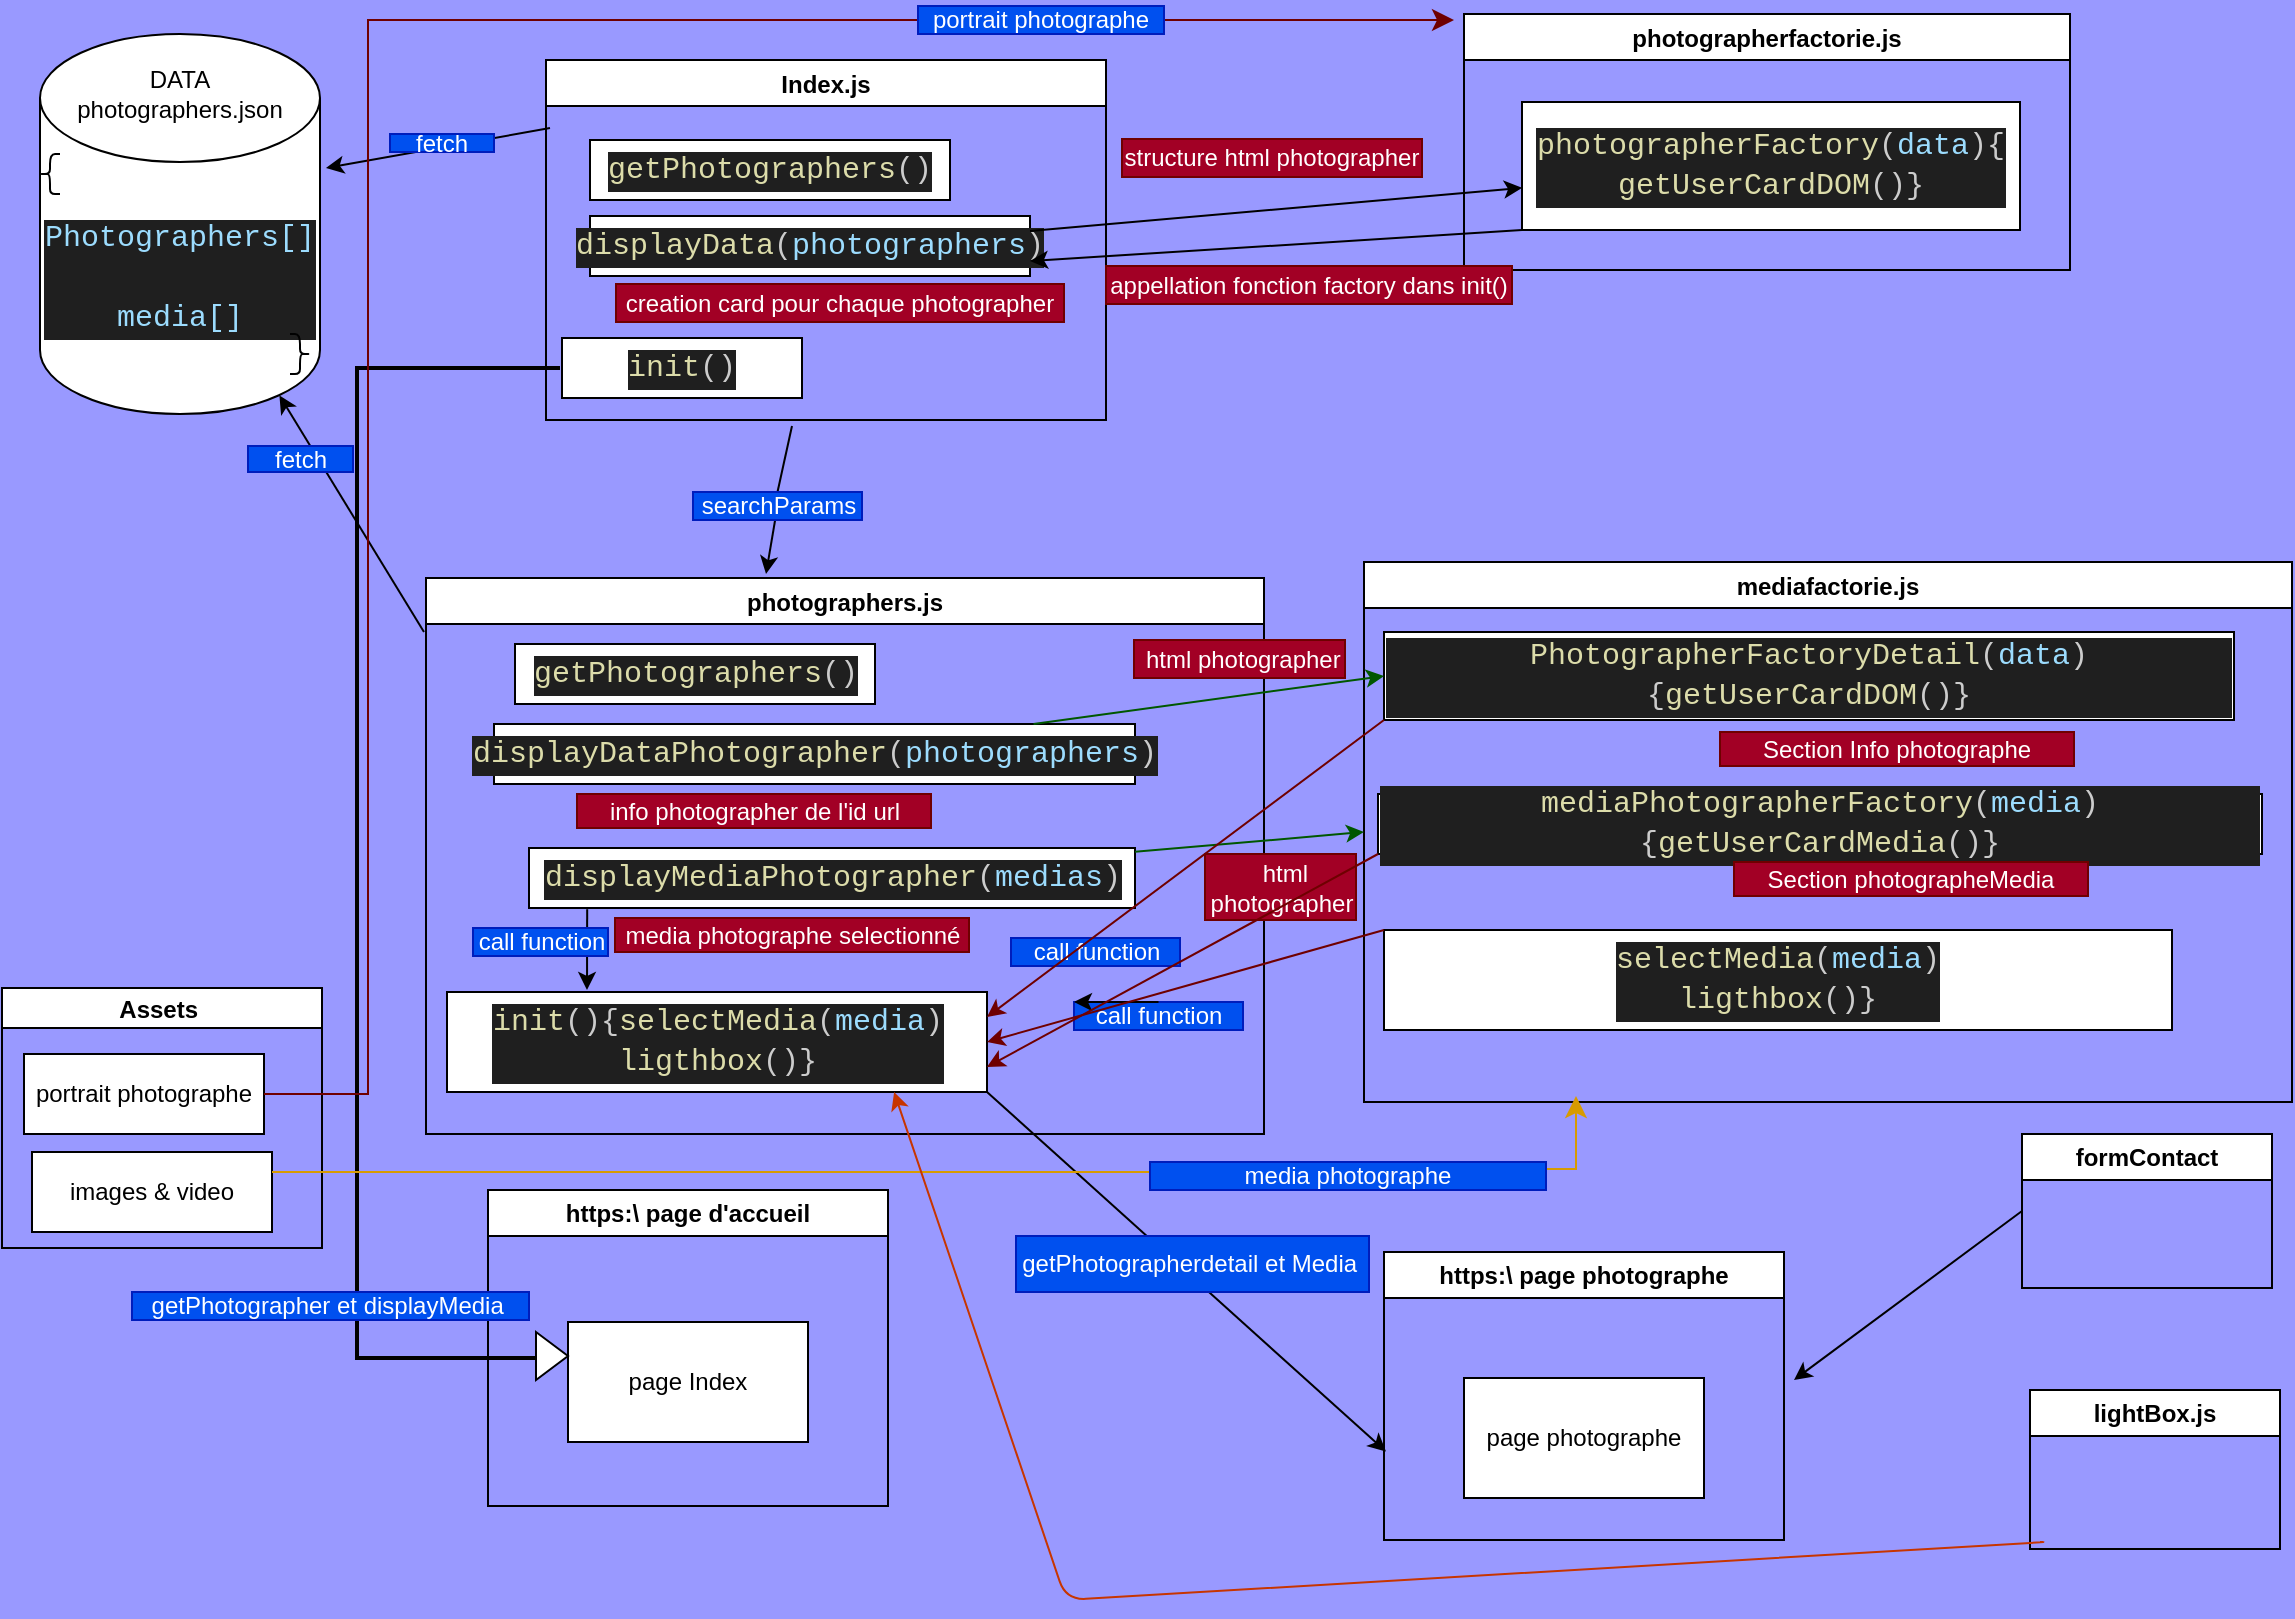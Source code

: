 <mxfile>
    <diagram id="ptDY447RJUewzhLPlPo0" name="Page-1">
        <mxGraphModel dx="1540" dy="838" grid="0" gridSize="10" guides="1" tooltips="1" connect="1" arrows="1" fold="1" page="1" pageScale="1" pageWidth="1169" pageHeight="827" background="#9999FF" math="0" shadow="0">
            <root>
                <mxCell id="0"/>
                <mxCell id="1" parent="0"/>
                <mxCell id="2" value="&lt;div style=&quot;color: rgb(204, 204, 204); background-color: rgb(31, 31, 31); font-family: Consolas, &amp;quot;Courier New&amp;quot;, monospace; font-size: 15px; line-height: 20px;&quot;&gt;&lt;span style=&quot;color: rgb(156, 220, 254);&quot;&gt;Photographers[&lt;/span&gt;&lt;span style=&quot;color: rgb(156, 220, 254);&quot;&gt;]&lt;/span&gt;&lt;/div&gt;&lt;div style=&quot;color: rgb(204, 204, 204); background-color: rgb(31, 31, 31); font-family: Consolas, &amp;quot;Courier New&amp;quot;, monospace; font-size: 15px; line-height: 20px;&quot;&gt;&lt;span style=&quot;color: rgb(156, 220, 254);&quot;&gt;&lt;br&gt;&lt;/span&gt;&lt;/div&gt;&lt;div style=&quot;color: rgb(204, 204, 204); background-color: rgb(31, 31, 31); font-family: Consolas, &amp;quot;Courier New&amp;quot;, monospace; font-size: 15px; line-height: 20px;&quot;&gt;&lt;span style=&quot;color: rgb(156, 220, 254);&quot;&gt;media[]&lt;/span&gt;&lt;/div&gt;" style="shape=cylinder3;whiteSpace=wrap;html=1;boundedLbl=1;backgroundOutline=1;size=32.0;" parent="1" vertex="1">
                    <mxGeometry x="25" y="20" width="140" height="190" as="geometry"/>
                </mxCell>
                <mxCell id="3" value="DATA&lt;br&gt;photographers.json" style="text;html=1;strokeColor=none;fillColor=none;align=center;verticalAlign=middle;whiteSpace=wrap;rounded=0;" parent="1" vertex="1">
                    <mxGeometry x="40" y="30" width="110" height="40" as="geometry"/>
                </mxCell>
                <mxCell id="4" value="" style="shape=curlyBracket;whiteSpace=wrap;html=1;rounded=1;labelPosition=left;verticalLabelPosition=middle;align=right;verticalAlign=middle;" parent="1" vertex="1">
                    <mxGeometry x="25" y="80" width="10" height="20" as="geometry"/>
                </mxCell>
                <mxCell id="5" value="" style="shape=curlyBracket;whiteSpace=wrap;html=1;rounded=1;flipH=1;labelPosition=right;verticalLabelPosition=middle;align=left;verticalAlign=middle;" parent="1" vertex="1">
                    <mxGeometry x="150" y="170" width="10" height="20" as="geometry"/>
                </mxCell>
                <mxCell id="10" value="Assets " style="swimlane;startSize=20;horizontal=1;containerType=tree;" parent="1" vertex="1">
                    <mxGeometry x="6" y="497" width="160" height="130" as="geometry"/>
                </mxCell>
                <mxCell id="16" value="portrait photographe" style="whiteSpace=wrap;html=1;treeFolding=1;treeMoving=1;newEdgeStyle={&quot;edgeStyle&quot;:&quot;elbowEdgeStyle&quot;,&quot;startArrow&quot;:&quot;none&quot;,&quot;endArrow&quot;:&quot;none&quot;};" parent="10" vertex="1">
                    <mxGeometry x="11" y="33" width="120" height="40" as="geometry"/>
                </mxCell>
                <mxCell id="12" value="images &amp;amp; video" style="whiteSpace=wrap;html=1;treeFolding=1;treeMoving=1;newEdgeStyle={&quot;edgeStyle&quot;:&quot;elbowEdgeStyle&quot;,&quot;startArrow&quot;:&quot;none&quot;,&quot;endArrow&quot;:&quot;none&quot;};" parent="10" vertex="1">
                    <mxGeometry x="15" y="82" width="120" height="40" as="geometry"/>
                </mxCell>
                <mxCell id="17" value="Index.js" style="swimlane;" parent="1" vertex="1">
                    <mxGeometry x="278" y="33" width="280" height="180" as="geometry"/>
                </mxCell>
                <mxCell id="20" value="&lt;div style=&quot;color: rgb(204, 204, 204); background-color: rgb(31, 31, 31); font-family: Consolas, &amp;quot;Courier New&amp;quot;, monospace; font-size: 15px; line-height: 20px;&quot;&gt;&lt;span style=&quot;color: #dcdcaa;&quot;&gt;getPhotographers&lt;/span&gt;()&lt;/div&gt;" style="rounded=0;whiteSpace=wrap;html=1;" parent="17" vertex="1">
                    <mxGeometry x="22" y="40" width="180" height="30" as="geometry"/>
                </mxCell>
                <mxCell id="22" value="&lt;div style=&quot;color: rgb(204, 204, 204); background-color: rgb(31, 31, 31); font-family: Consolas, &amp;quot;Courier New&amp;quot;, monospace; font-size: 15px; line-height: 20px;&quot;&gt;&lt;span style=&quot;color: #dcdcaa;&quot;&gt;displayData&lt;/span&gt;(&lt;span style=&quot;color: #9cdcfe;&quot;&gt;photographers&lt;/span&gt;)&lt;/div&gt;" style="rounded=0;whiteSpace=wrap;html=1;" parent="17" vertex="1">
                    <mxGeometry x="22" y="78" width="220" height="30" as="geometry"/>
                </mxCell>
                <mxCell id="23" value="&lt;div style=&quot;color: rgb(204, 204, 204); background-color: rgb(31, 31, 31); font-family: Consolas, &amp;quot;Courier New&amp;quot;, monospace; font-size: 15px; line-height: 20px;&quot;&gt;&lt;span style=&quot;color: #dcdcaa;&quot;&gt;init&lt;/span&gt;()&lt;/div&gt;" style="rounded=0;whiteSpace=wrap;html=1;" parent="17" vertex="1">
                    <mxGeometry x="8" y="139" width="120" height="30" as="geometry"/>
                </mxCell>
                <mxCell id="69" value="creation card pour chaque photographer" style="text;html=1;strokeColor=#6F0000;fillColor=#a20025;align=center;verticalAlign=middle;whiteSpace=wrap;rounded=0;fontColor=#ffffff;" parent="17" vertex="1">
                    <mxGeometry x="35" y="112" width="224" height="19" as="geometry"/>
                </mxCell>
                <mxCell id="18" value="photographers.js" style="swimlane;" parent="1" vertex="1">
                    <mxGeometry x="218" y="292" width="419" height="278" as="geometry">
                        <mxRectangle x="200" y="240" width="133" height="26" as="alternateBounds"/>
                    </mxGeometry>
                </mxCell>
                <mxCell id="25" value="&lt;div style=&quot;color: rgb(204, 204, 204); background-color: rgb(31, 31, 31); font-family: Consolas, &amp;quot;Courier New&amp;quot;, monospace; font-size: 15px; line-height: 20px;&quot;&gt;&lt;div style=&quot;line-height: 20px;&quot;&gt;&lt;span style=&quot;color: #dcdcaa;&quot;&gt;getPhotographers&lt;/span&gt;() &lt;/div&gt;&lt;/div&gt;" style="rounded=0;whiteSpace=wrap;html=1;" parent="18" vertex="1">
                    <mxGeometry x="44.5" y="33" width="180" height="30" as="geometry"/>
                </mxCell>
                <mxCell id="26" value="&lt;div style=&quot;color: rgb(204, 204, 204); background-color: rgb(31, 31, 31); font-family: Consolas, &amp;quot;Courier New&amp;quot;, monospace; font-size: 15px; line-height: 20px;&quot;&gt;&lt;div style=&quot;line-height: 20px;&quot;&gt;&lt;span style=&quot;color: #dcdcaa;&quot;&gt;displayDataPhotographer&lt;/span&gt;(&lt;span style=&quot;color: #9cdcfe;&quot;&gt;photographers&lt;/span&gt;)&lt;/div&gt;&lt;/div&gt;" style="rounded=0;whiteSpace=wrap;html=1;" parent="18" vertex="1">
                    <mxGeometry x="34" y="73" width="320.5" height="30" as="geometry"/>
                </mxCell>
                <mxCell id="111" style="edgeStyle=none;html=1;exitX=0.096;exitY=1.02;exitDx=0;exitDy=0;exitPerimeter=0;" parent="18" source="27" edge="1">
                    <mxGeometry relative="1" as="geometry">
                        <mxPoint x="80.5" y="206" as="targetPoint"/>
                    </mxGeometry>
                </mxCell>
                <mxCell id="27" value="&lt;div style=&quot;color: rgb(204, 204, 204); background-color: rgb(31, 31, 31); font-family: Consolas, &amp;quot;Courier New&amp;quot;, monospace; font-size: 15px; line-height: 20px;&quot;&gt;&lt;div style=&quot;line-height: 20px;&quot;&gt;&lt;span style=&quot;color: #dcdcaa;&quot;&gt;displayMediaPhotographer&lt;/span&gt;(&lt;span style=&quot;color: #9cdcfe;&quot;&gt;medias&lt;/span&gt;)&lt;/div&gt;&lt;/div&gt;" style="rounded=0;whiteSpace=wrap;html=1;" parent="18" vertex="1">
                    <mxGeometry x="51.5" y="135" width="303" height="30" as="geometry"/>
                </mxCell>
                <mxCell id="28" value="&lt;div style=&quot;color: rgb(204, 204, 204); background-color: rgb(31, 31, 31); font-family: Consolas, &amp;quot;Courier New&amp;quot;, monospace; font-size: 15px; line-height: 20px;&quot;&gt;&lt;div style=&quot;line-height: 20px;&quot;&gt;&lt;span style=&quot;color: #dcdcaa;&quot;&gt;init&lt;/span&gt;(){&lt;span style=&quot;color: rgb(220, 220, 170);&quot;&gt;selectMedia&lt;/span&gt;&lt;span style=&quot;&quot;&gt;(&lt;/span&gt;&lt;span style=&quot;color: rgb(156, 220, 254);&quot;&gt;media&lt;/span&gt;&lt;span style=&quot;&quot;&gt;)&lt;/span&gt;&lt;/div&gt;&lt;div style=&quot;line-height: 20px;&quot;&gt;&lt;span style=&quot;color: rgb(220, 220, 170);&quot;&gt;ligthbox&lt;/span&gt;&lt;span style=&quot;&quot;&gt;()&lt;/span&gt;}&lt;/div&gt;&lt;/div&gt;" style="rounded=0;whiteSpace=wrap;html=1;" parent="18" vertex="1">
                    <mxGeometry x="10.5" y="207" width="270" height="50" as="geometry"/>
                </mxCell>
                <mxCell id="101" value="info photographer de l'id url" style="text;html=1;strokeColor=#6F0000;fillColor=#a20025;align=center;verticalAlign=middle;whiteSpace=wrap;rounded=0;fontColor=#ffffff;" parent="18" vertex="1">
                    <mxGeometry x="75.5" y="108" width="177" height="17" as="geometry"/>
                </mxCell>
                <mxCell id="102" value="media photographe selectionné" style="text;html=1;strokeColor=#6F0000;fillColor=#a20025;align=center;verticalAlign=middle;whiteSpace=wrap;rounded=0;fontColor=#ffffff;" parent="18" vertex="1">
                    <mxGeometry x="94.5" y="170" width="177" height="17" as="geometry"/>
                </mxCell>
                <mxCell id="109" value="call function" style="text;html=1;strokeColor=#001DBC;fillColor=#0050ef;align=center;verticalAlign=middle;whiteSpace=wrap;rounded=0;fontColor=#ffffff;direction=east;" parent="18" vertex="1">
                    <mxGeometry x="292.5" y="180" width="84.5" height="14" as="geometry"/>
                </mxCell>
                <mxCell id="108" value="call function" style="text;html=1;strokeColor=#001DBC;fillColor=#0050ef;align=center;verticalAlign=middle;whiteSpace=wrap;rounded=0;fontColor=#ffffff;direction=east;" parent="18" vertex="1">
                    <mxGeometry x="324" y="212" width="84.5" height="14" as="geometry"/>
                </mxCell>
                <mxCell id="79" value="" style="shape=partialRectangle;whiteSpace=wrap;html=1;bottom=1;right=1;left=1;top=0;fillColor=none;routingCenterX=-0.5;direction=south;strokeWidth=2;" parent="18" vertex="1">
                    <mxGeometry x="-34.5" y="-105" width="100.5" height="495" as="geometry"/>
                </mxCell>
                <mxCell id="112" value="call function" style="text;html=1;strokeColor=#001DBC;fillColor=#0050ef;align=center;verticalAlign=middle;whiteSpace=wrap;rounded=0;fontColor=#ffffff;direction=east;" parent="18" vertex="1">
                    <mxGeometry x="23.5" y="175" width="67.5" height="14" as="geometry"/>
                </mxCell>
                <mxCell id="119" style="edgeStyle=none;html=1;exitX=0.5;exitY=0;exitDx=0;exitDy=0;entryX=0;entryY=0;entryDx=0;entryDy=0;" parent="18" source="108" target="108" edge="1">
                    <mxGeometry relative="1" as="geometry"/>
                </mxCell>
                <mxCell id="29" value="photographerfactorie.js" style="swimlane;" parent="1" vertex="1">
                    <mxGeometry x="737" y="10" width="303" height="128" as="geometry"/>
                </mxCell>
                <mxCell id="30" value="&lt;div style=&quot;color: rgb(204, 204, 204); background-color: rgb(31, 31, 31); font-family: Consolas, &amp;quot;Courier New&amp;quot;, monospace; font-size: 15px; line-height: 20px;&quot;&gt;&lt;div style=&quot;line-height: 20px;&quot;&gt;&lt;span style=&quot;color: #dcdcaa;&quot;&gt;photographerFactory&lt;/span&gt;(&lt;span style=&quot;color: #9cdcfe;&quot;&gt;data&lt;/span&gt;){&lt;/div&gt;&lt;div style=&quot;line-height: 20px;&quot;&gt;&lt;span style=&quot;color: rgb(220, 220, 170);&quot;&gt;getUserCardDOM&lt;/span&gt;()}&lt;/div&gt;&lt;/div&gt;" style="rounded=0;whiteSpace=wrap;html=1;" parent="29" vertex="1">
                    <mxGeometry x="29" y="44" width="249" height="64" as="geometry"/>
                </mxCell>
                <mxCell id="33" value="mediafactorie.js" style="swimlane;startSize=23;" parent="1" vertex="1">
                    <mxGeometry x="687" y="284" width="464" height="270" as="geometry">
                        <mxRectangle x="200" y="240" width="133" height="26" as="alternateBounds"/>
                    </mxGeometry>
                </mxCell>
                <mxCell id="34" value="&lt;div style=&quot;color: rgb(204, 204, 204); background-color: rgb(31, 31, 31); font-family: Consolas, &amp;quot;Courier New&amp;quot;, monospace; font-size: 15px; line-height: 20px;&quot;&gt;&lt;div style=&quot;line-height: 20px;&quot;&gt;&lt;div style=&quot;line-height: 20px;&quot;&gt;&lt;span style=&quot;color: #dcdcaa;&quot;&gt;PhotographerFactoryDetail&lt;/span&gt;(&lt;span style=&quot;color: #9cdcfe;&quot;&gt;data&lt;/span&gt;){&lt;span style=&quot;color: rgb(220, 220, 170);&quot;&gt;getUserCardDOM&lt;/span&gt;&lt;span style=&quot;&quot;&gt;()&lt;/span&gt;}&lt;/div&gt;&lt;/div&gt;&lt;/div&gt;" style="rounded=0;whiteSpace=wrap;html=1;" parent="33" vertex="1">
                    <mxGeometry x="10" y="35" width="425" height="44" as="geometry"/>
                </mxCell>
                <mxCell id="36" value="&lt;div style=&quot;color: rgb(204, 204, 204); background-color: rgb(31, 31, 31); font-family: Consolas, &amp;quot;Courier New&amp;quot;, monospace; font-size: 15px; line-height: 20px;&quot;&gt;&lt;div style=&quot;line-height: 20px;&quot;&gt;&lt;div style=&quot;line-height: 20px;&quot;&gt;&lt;span style=&quot;color: #dcdcaa;&quot;&gt;mediaPhotographerFactory&lt;/span&gt;(&lt;span style=&quot;color: #9cdcfe;&quot;&gt;media&lt;/span&gt;) {&lt;span style=&quot;color: rgb(220, 220, 170);&quot;&gt;getUserCardMedia&lt;/span&gt;&lt;span style=&quot;&quot;&gt;()&lt;/span&gt;}&lt;/div&gt;&lt;/div&gt;&lt;/div&gt;" style="rounded=0;whiteSpace=wrap;html=1;" parent="33" vertex="1">
                    <mxGeometry x="7" y="116" width="442" height="30" as="geometry"/>
                </mxCell>
                <mxCell id="37" value="&lt;div style=&quot;color: rgb(204, 204, 204); background-color: rgb(31, 31, 31); font-family: Consolas, &amp;quot;Courier New&amp;quot;, monospace; font-size: 15px; line-height: 20px;&quot;&gt;&lt;div style=&quot;line-height: 20px;&quot;&gt;&lt;span style=&quot;color: rgb(220, 220, 170);&quot;&gt;selectMedia&lt;/span&gt;&lt;span style=&quot;&quot;&gt;(&lt;/span&gt;&lt;span style=&quot;color: rgb(156, 220, 254);&quot;&gt;media&lt;/span&gt;&lt;span style=&quot;&quot;&gt;)&lt;/span&gt;&lt;/div&gt;&lt;div style=&quot;line-height: 20px;&quot;&gt;&lt;span style=&quot;color: rgb(220, 220, 170);&quot;&gt;ligthbox&lt;/span&gt;&lt;span style=&quot;&quot;&gt;()&lt;/span&gt;}&lt;/div&gt;&lt;/div&gt;" style="rounded=0;whiteSpace=wrap;html=1;" parent="33" vertex="1">
                    <mxGeometry x="10" y="184" width="394" height="50" as="geometry"/>
                </mxCell>
                <mxCell id="48" value="Section Info photographe" style="text;html=1;strokeColor=#6F0000;fillColor=#a20025;align=center;verticalAlign=middle;whiteSpace=wrap;rounded=0;fontColor=#ffffff;" parent="33" vertex="1">
                    <mxGeometry x="178" y="85" width="177" height="17" as="geometry"/>
                </mxCell>
                <mxCell id="49" value="Section photographeMedia" style="text;html=1;strokeColor=#6F0000;fillColor=#a20025;align=center;verticalAlign=middle;whiteSpace=wrap;rounded=0;fontColor=#ffffff;" parent="33" vertex="1">
                    <mxGeometry x="185" y="150" width="177" height="17" as="geometry"/>
                </mxCell>
                <mxCell id="42" value="https:\\ page d'accueil" style="swimlane;whiteSpace=wrap;html=1;" parent="1" vertex="1">
                    <mxGeometry x="249" y="598" width="200" height="158" as="geometry"/>
                </mxCell>
                <mxCell id="46" value="page Index" style="whiteSpace=wrap;html=1;" parent="42" vertex="1">
                    <mxGeometry x="40" y="66" width="120" height="60" as="geometry"/>
                </mxCell>
                <mxCell id="90" value="" style="triangle;whiteSpace=wrap;html=1;" parent="42" vertex="1">
                    <mxGeometry x="24" y="71" width="16" height="24" as="geometry"/>
                </mxCell>
                <mxCell id="43" value="https:\\ page photographe" style="swimlane;whiteSpace=wrap;html=1;" parent="1" vertex="1">
                    <mxGeometry x="697" y="629" width="200" height="144" as="geometry"/>
                </mxCell>
                <mxCell id="47" value="page photographe" style="whiteSpace=wrap;html=1;" parent="43" vertex="1">
                    <mxGeometry x="40" y="63" width="120" height="60" as="geometry"/>
                </mxCell>
                <mxCell id="50" value="" style="endArrow=classic;html=1;entryX=0.855;entryY=1;entryDx=0;entryDy=-9.28;entryPerimeter=0;" parent="1" target="2" edge="1">
                    <mxGeometry width="50" height="50" relative="1" as="geometry">
                        <mxPoint x="217" y="319" as="sourcePoint"/>
                        <mxPoint x="174.5" y="295" as="targetPoint"/>
                    </mxGeometry>
                </mxCell>
                <mxCell id="51" value="" style="endArrow=classic;html=1;" parent="1" edge="1">
                    <mxGeometry width="50" height="50" relative="1" as="geometry">
                        <mxPoint x="280" y="67" as="sourcePoint"/>
                        <mxPoint x="168" y="87" as="targetPoint"/>
                    </mxGeometry>
                </mxCell>
                <mxCell id="59" value="fetch" style="text;html=1;strokeColor=#001DBC;fillColor=#0050ef;align=center;verticalAlign=middle;whiteSpace=wrap;rounded=0;fontColor=#ffffff;direction=east;" parent="1" vertex="1">
                    <mxGeometry x="200" y="70" width="52" height="9" as="geometry"/>
                </mxCell>
                <mxCell id="60" value="fetch" style="text;html=1;strokeColor=#001DBC;fillColor=#0050ef;align=center;verticalAlign=middle;whiteSpace=wrap;rounded=0;fontColor=#ffffff;direction=west;" parent="1" vertex="1">
                    <mxGeometry x="129" y="226" width="52.5" height="13" as="geometry"/>
                </mxCell>
                <mxCell id="63" value="" style="endArrow=classic;html=1;startArrow=none;" parent="1" source="62" edge="1">
                    <mxGeometry width="50" height="50" relative="1" as="geometry">
                        <mxPoint x="401" y="216" as="sourcePoint"/>
                        <mxPoint x="388" y="290" as="targetPoint"/>
                    </mxGeometry>
                </mxCell>
                <mxCell id="68" value="" style="endArrow=none;html=1;entryX=0.5;entryY=0;entryDx=0;entryDy=0;" parent="1" target="62" edge="1">
                    <mxGeometry width="50" height="50" relative="1" as="geometry">
                        <mxPoint x="401" y="216" as="sourcePoint"/>
                        <mxPoint x="399.5" y="292" as="targetPoint"/>
                    </mxGeometry>
                </mxCell>
                <mxCell id="62" value="searchParams" style="text;html=1;strokeColor=#001DBC;fillColor=#0050ef;align=center;verticalAlign=middle;whiteSpace=wrap;rounded=0;fontColor=#ffffff;direction=east;" parent="1" vertex="1">
                    <mxGeometry x="351.5" y="249" width="84.5" height="14" as="geometry"/>
                </mxCell>
                <mxCell id="70" style="edgeStyle=none;html=1;exitX=1;exitY=0.25;exitDx=0;exitDy=0;" parent="1" source="22" target="30" edge="1">
                    <mxGeometry relative="1" as="geometry"/>
                </mxCell>
                <mxCell id="71" value="structure html photographer" style="text;html=1;strokeColor=#6F0000;fillColor=#a20025;align=center;verticalAlign=middle;whiteSpace=wrap;rounded=0;fontColor=#ffffff;" parent="1" vertex="1">
                    <mxGeometry x="566" y="72.5" width="150" height="19" as="geometry"/>
                </mxCell>
                <mxCell id="72" style="edgeStyle=none;html=1;entryX=1;entryY=0.75;entryDx=0;entryDy=0;exitX=0;exitY=1;exitDx=0;exitDy=0;" parent="1" source="30" target="22" edge="1">
                    <mxGeometry relative="1" as="geometry">
                        <mxPoint x="756" y="131" as="sourcePoint"/>
                    </mxGeometry>
                </mxCell>
                <mxCell id="73" value="appellation fonction factory dans init()" style="text;html=1;strokeColor=#6F0000;fillColor=#a20025;align=center;verticalAlign=middle;whiteSpace=wrap;rounded=0;fontColor=#ffffff;" parent="1" vertex="1">
                    <mxGeometry x="558" y="136" width="203" height="19" as="geometry"/>
                </mxCell>
                <mxCell id="84" value="" style="edgeStyle=elbowEdgeStyle;elbow=horizontal;endArrow=classic;html=1;curved=0;rounded=0;endSize=8;startSize=8;exitX=1;exitY=0.5;exitDx=0;exitDy=0;startArrow=none;fillColor=#a20025;strokeColor=#6F0000;" parent="1" source="87" edge="1">
                    <mxGeometry width="50" height="50" relative="1" as="geometry">
                        <mxPoint x="201" y="67" as="sourcePoint"/>
                        <mxPoint x="732" y="13" as="targetPoint"/>
                        <Array as="points"/>
                    </mxGeometry>
                </mxCell>
                <mxCell id="88" value="" style="edgeStyle=elbowEdgeStyle;elbow=horizontal;endArrow=none;html=1;curved=0;rounded=0;endSize=8;startSize=8;exitX=1;exitY=0.5;exitDx=0;exitDy=0;fillColor=#a20025;strokeColor=#6F0000;" parent="1" source="16" target="87" edge="1">
                    <mxGeometry width="50" height="50" relative="1" as="geometry">
                        <mxPoint x="151" y="500" as="sourcePoint"/>
                        <mxPoint x="732" y="13" as="targetPoint"/>
                        <Array as="points">
                            <mxPoint x="189" y="256"/>
                        </Array>
                    </mxGeometry>
                </mxCell>
                <mxCell id="87" value="portrait photographe" style="text;html=1;strokeColor=#001DBC;fillColor=#0050ef;align=center;verticalAlign=middle;whiteSpace=wrap;rounded=0;fontColor=#ffffff;direction=east;" parent="1" vertex="1">
                    <mxGeometry x="464" y="6" width="123" height="14" as="geometry"/>
                </mxCell>
                <mxCell id="89" value="getPhotographer et displayMedia&amp;nbsp;" style="text;html=1;strokeColor=#001DBC;fillColor=#0050ef;align=center;verticalAlign=middle;whiteSpace=wrap;rounded=0;fontColor=#ffffff;direction=east;" parent="1" vertex="1">
                    <mxGeometry x="71" y="649" width="198.5" height="14" as="geometry"/>
                </mxCell>
                <mxCell id="97" style="edgeStyle=none;html=1;entryX=0;entryY=0.5;entryDx=0;entryDy=0;fillColor=#008a00;strokeColor=#005700;" parent="1" source="27" target="33" edge="1">
                    <mxGeometry relative="1" as="geometry"/>
                </mxCell>
                <mxCell id="98" style="edgeStyle=none;html=1;entryX=0;entryY=0.5;entryDx=0;entryDy=0;fillColor=#008a00;strokeColor=#005700;" parent="1" source="26" target="34" edge="1">
                    <mxGeometry relative="1" as="geometry"/>
                </mxCell>
                <mxCell id="99" value="&amp;nbsp;html photographer" style="text;html=1;strokeColor=#6F0000;fillColor=#a20025;align=center;verticalAlign=middle;whiteSpace=wrap;rounded=0;fontColor=#ffffff;" parent="1" vertex="1">
                    <mxGeometry x="572" y="323" width="105.5" height="19" as="geometry"/>
                </mxCell>
                <mxCell id="100" value="&amp;nbsp;html photographer" style="text;html=1;strokeColor=#6F0000;fillColor=#a20025;align=center;verticalAlign=middle;whiteSpace=wrap;rounded=0;fontColor=#ffffff;" parent="1" vertex="1">
                    <mxGeometry x="607.5" y="430" width="75.5" height="33" as="geometry"/>
                </mxCell>
                <mxCell id="106" style="edgeStyle=none;html=1;exitX=0;exitY=1;exitDx=0;exitDy=0;entryX=1;entryY=0.25;entryDx=0;entryDy=0;fillColor=#a20025;strokeColor=#6F0000;" parent="1" source="34" target="28" edge="1">
                    <mxGeometry relative="1" as="geometry"/>
                </mxCell>
                <mxCell id="107" style="edgeStyle=none;html=1;exitX=0;exitY=0;exitDx=0;exitDy=0;entryX=1;entryY=0.5;entryDx=0;entryDy=0;fillColor=#a20025;strokeColor=#6F0000;" parent="1" source="37" target="28" edge="1">
                    <mxGeometry relative="1" as="geometry"/>
                </mxCell>
                <mxCell id="118" style="edgeStyle=none;html=1;exitX=0;exitY=1;exitDx=0;exitDy=0;entryX=1;entryY=0.75;entryDx=0;entryDy=0;fillColor=#a20025;strokeColor=#6F0000;" parent="1" source="36" target="28" edge="1">
                    <mxGeometry relative="1" as="geometry"/>
                </mxCell>
                <mxCell id="120" style="edgeStyle=none;html=1;exitX=1;exitY=1;exitDx=0;exitDy=0;" parent="1" source="28" edge="1">
                    <mxGeometry relative="1" as="geometry">
                        <mxPoint x="698.0" y="728.8" as="targetPoint"/>
                    </mxGeometry>
                </mxCell>
                <mxCell id="121" value="getPhotographerdetail et Media&amp;nbsp;" style="text;html=1;strokeColor=#001DBC;fillColor=#0050ef;align=center;verticalAlign=middle;whiteSpace=wrap;rounded=0;fontColor=#ffffff;direction=east;" parent="1" vertex="1">
                    <mxGeometry x="513" y="621" width="176.5" height="28" as="geometry"/>
                </mxCell>
                <mxCell id="125" value="" style="edgeStyle=segmentEdgeStyle;endArrow=classic;html=1;curved=0;rounded=0;endSize=8;startSize=8;exitX=1;exitY=0.25;exitDx=0;exitDy=0;fillColor=#ffcd28;gradientColor=#ffa500;strokeColor=#d79b00;startArrow=none;" parent="1" source="126" edge="1">
                    <mxGeometry width="50" height="50" relative="1" as="geometry">
                        <mxPoint x="156" y="584" as="sourcePoint"/>
                        <mxPoint x="793" y="551" as="targetPoint"/>
                    </mxGeometry>
                </mxCell>
                <mxCell id="127" value="" style="edgeStyle=segmentEdgeStyle;endArrow=none;html=1;curved=0;rounded=0;endSize=8;startSize=8;exitX=1;exitY=0.25;exitDx=0;exitDy=0;fillColor=#ffcd28;gradientColor=#ffa500;strokeColor=#d79b00;" parent="1" source="12" target="126" edge="1">
                    <mxGeometry width="50" height="50" relative="1" as="geometry">
                        <mxPoint x="135" y="589" as="sourcePoint"/>
                        <mxPoint x="793" y="551" as="targetPoint"/>
                    </mxGeometry>
                </mxCell>
                <mxCell id="126" value="media photographe" style="text;html=1;strokeColor=#001DBC;fillColor=#0050ef;align=center;verticalAlign=middle;whiteSpace=wrap;rounded=0;fontColor=#ffffff;direction=east;" parent="1" vertex="1">
                    <mxGeometry x="580" y="584" width="198" height="14" as="geometry"/>
                </mxCell>
                <mxCell id="128" value="formContact" style="swimlane;whiteSpace=wrap;html=1;startSize=23;" vertex="1" parent="1">
                    <mxGeometry x="1016" y="570" width="125" height="77" as="geometry"/>
                </mxCell>
                <mxCell id="129" value="lightBox.js" style="swimlane;whiteSpace=wrap;html=1;startSize=23;" vertex="1" parent="1">
                    <mxGeometry x="1020" y="698" width="125" height="79.5" as="geometry"/>
                </mxCell>
                <mxCell id="132" value="" style="endArrow=classic;html=1;exitX=0;exitY=0.5;exitDx=0;exitDy=0;" edge="1" parent="1" source="128">
                    <mxGeometry width="50" height="50" relative="1" as="geometry">
                        <mxPoint x="945" y="660" as="sourcePoint"/>
                        <mxPoint x="902" y="693" as="targetPoint"/>
                    </mxGeometry>
                </mxCell>
                <mxCell id="133" value="" style="endArrow=classic;html=1;entryX=0.828;entryY=1;entryDx=0;entryDy=0;entryPerimeter=0;fillColor=#fa6800;strokeColor=#C73500;" edge="1" parent="1" target="28">
                    <mxGeometry width="50" height="50" relative="1" as="geometry">
                        <mxPoint x="1025" y="774" as="sourcePoint"/>
                        <mxPoint x="607" y="676" as="targetPoint"/>
                        <Array as="points">
                            <mxPoint x="1028" y="774"/>
                            <mxPoint x="538" y="803"/>
                        </Array>
                    </mxGeometry>
                </mxCell>
            </root>
        </mxGraphModel>
    </diagram>
</mxfile>